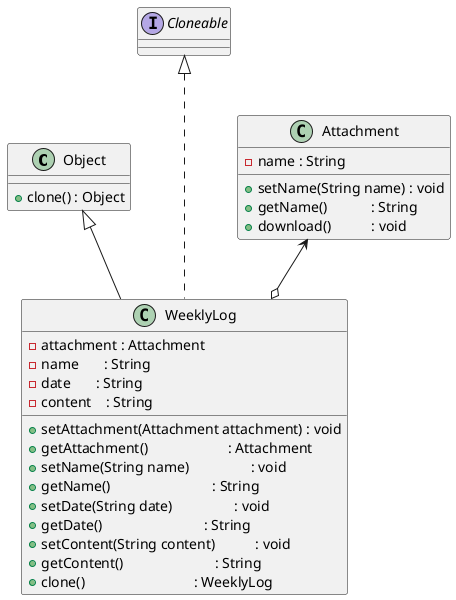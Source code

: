 @startuml

class Object
interface Cloneable
class WeeklyLog
class Attachment

class Object {
    + clone() : Object
}

class WeeklyLog {
    - attachment : Attachment
    - name       : String
    - date       : String
    - content    : String
    + setAttachment(Attachment attachment) : void
    + getAttachment()                      : Attachment
    + setName(String name)                 : void
    + getName()                            : String
    + setDate(String date)                 : void
    + getDate()                            : String
    + setContent(String content)           : void
    + getContent()                         : String
    + clone()                              : WeeklyLog
}

class Attachment {
    - name : String
    + setName(String name) : void
    + getName()            : String
    + download()           : void
}

Object <|-- WeeklyLog
Cloneable <|... WeeklyLog
Attachment <--o WeeklyLog

@enduml
